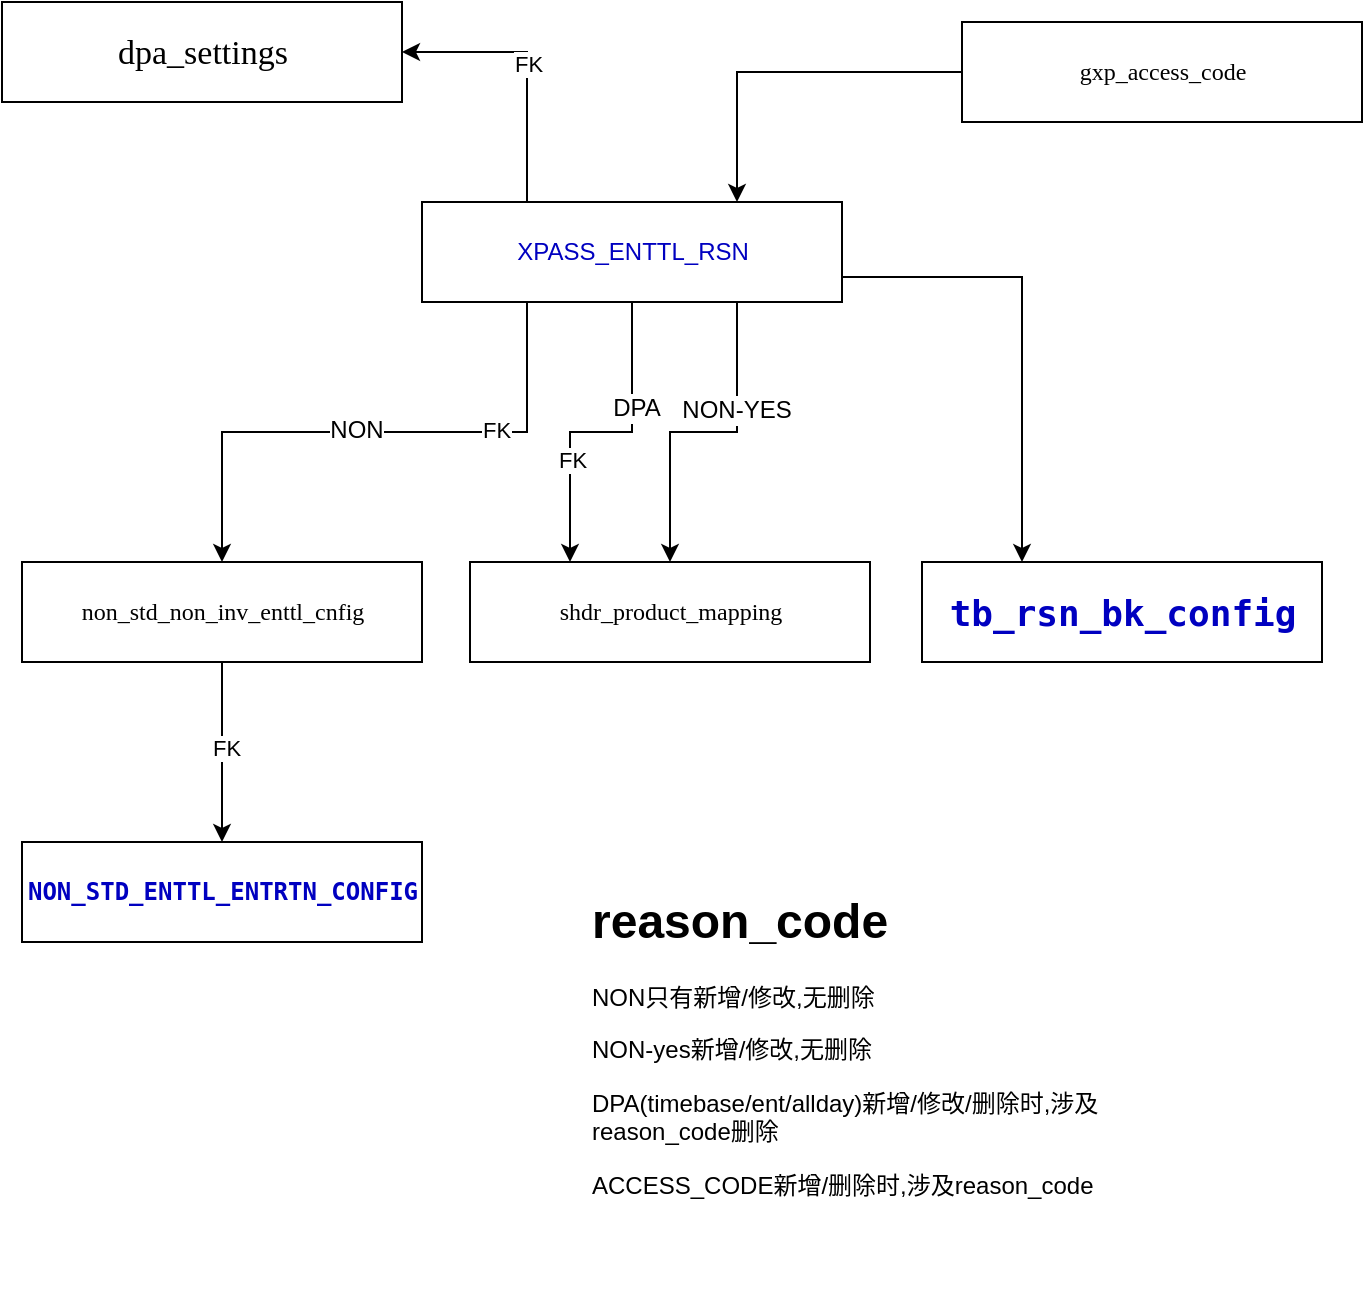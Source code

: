 <mxfile version="17.1.0" type="github">
  <diagram id="zZ_TgJNbVvpxCx87fyp5" name="Page-1">
    <mxGraphModel dx="1230" dy="752" grid="1" gridSize="10" guides="1" tooltips="1" connect="1" arrows="1" fold="1" page="1" pageScale="1" pageWidth="827" pageHeight="1169" math="0" shadow="0">
      <root>
        <mxCell id="0" />
        <mxCell id="1" parent="0" />
        <mxCell id="84mTH-gXEzK-3RzK_8ae-25" style="edgeStyle=orthogonalEdgeStyle;rounded=0;orthogonalLoop=1;jettySize=auto;html=1;exitX=0.25;exitY=1;exitDx=0;exitDy=0;fontSize=12;" parent="1" source="84mTH-gXEzK-3RzK_8ae-14" target="84mTH-gXEzK-3RzK_8ae-21" edge="1">
          <mxGeometry relative="1" as="geometry" />
        </mxCell>
        <mxCell id="84mTH-gXEzK-3RzK_8ae-27" value="NON" style="edgeLabel;html=1;align=center;verticalAlign=middle;resizable=0;points=[];fontSize=12;" parent="84mTH-gXEzK-3RzK_8ae-25" vertex="1" connectable="0">
          <mxGeometry x="0.064" y="-1" relative="1" as="geometry">
            <mxPoint as="offset" />
          </mxGeometry>
        </mxCell>
        <mxCell id="0J5WLrTJx40tkv2BNEWx-3" value="FK" style="edgeLabel;html=1;align=center;verticalAlign=middle;resizable=0;points=[];" vertex="1" connectable="0" parent="84mTH-gXEzK-3RzK_8ae-25">
          <mxGeometry x="-0.43" y="-1" relative="1" as="geometry">
            <mxPoint as="offset" />
          </mxGeometry>
        </mxCell>
        <mxCell id="84mTH-gXEzK-3RzK_8ae-29" style="edgeStyle=orthogonalEdgeStyle;rounded=0;orthogonalLoop=1;jettySize=auto;html=1;exitX=0.5;exitY=1;exitDx=0;exitDy=0;entryX=0.25;entryY=0;entryDx=0;entryDy=0;fontSize=12;" parent="1" source="84mTH-gXEzK-3RzK_8ae-14" target="84mTH-gXEzK-3RzK_8ae-28" edge="1">
          <mxGeometry relative="1" as="geometry" />
        </mxCell>
        <mxCell id="84mTH-gXEzK-3RzK_8ae-30" value="DPA" style="edgeLabel;html=1;align=center;verticalAlign=middle;resizable=0;points=[];fontSize=12;" parent="84mTH-gXEzK-3RzK_8ae-29" vertex="1" connectable="0">
          <mxGeometry x="-0.346" y="2" relative="1" as="geometry">
            <mxPoint as="offset" />
          </mxGeometry>
        </mxCell>
        <mxCell id="0J5WLrTJx40tkv2BNEWx-5" value="FK" style="edgeLabel;html=1;align=center;verticalAlign=middle;resizable=0;points=[];" vertex="1" connectable="0" parent="84mTH-gXEzK-3RzK_8ae-29">
          <mxGeometry x="0.366" y="1" relative="1" as="geometry">
            <mxPoint as="offset" />
          </mxGeometry>
        </mxCell>
        <mxCell id="84mTH-gXEzK-3RzK_8ae-31" style="edgeStyle=orthogonalEdgeStyle;rounded=0;orthogonalLoop=1;jettySize=auto;html=1;exitX=0.75;exitY=1;exitDx=0;exitDy=0;entryX=0.5;entryY=0;entryDx=0;entryDy=0;fontSize=12;" parent="1" source="84mTH-gXEzK-3RzK_8ae-14" target="84mTH-gXEzK-3RzK_8ae-28" edge="1">
          <mxGeometry relative="1" as="geometry" />
        </mxCell>
        <mxCell id="84mTH-gXEzK-3RzK_8ae-32" value="NON-YES" style="edgeLabel;html=1;align=center;verticalAlign=middle;resizable=0;points=[];fontSize=12;" parent="84mTH-gXEzK-3RzK_8ae-31" vertex="1" connectable="0">
          <mxGeometry x="-0.346" y="-1" relative="1" as="geometry">
            <mxPoint as="offset" />
          </mxGeometry>
        </mxCell>
        <mxCell id="cHhtbCE1MpWlHDYDx5-o-2" style="edgeStyle=orthogonalEdgeStyle;rounded=0;orthogonalLoop=1;jettySize=auto;html=1;exitX=1;exitY=0.75;exitDx=0;exitDy=0;entryX=0.25;entryY=0;entryDx=0;entryDy=0;" parent="1" source="84mTH-gXEzK-3RzK_8ae-14" target="cHhtbCE1MpWlHDYDx5-o-1" edge="1">
          <mxGeometry relative="1" as="geometry" />
        </mxCell>
        <mxCell id="0J5WLrTJx40tkv2BNEWx-2" value="FK" style="edgeStyle=orthogonalEdgeStyle;rounded=0;orthogonalLoop=1;jettySize=auto;html=1;exitX=0.25;exitY=0;exitDx=0;exitDy=0;entryX=1;entryY=0.5;entryDx=0;entryDy=0;" edge="1" parent="1" source="84mTH-gXEzK-3RzK_8ae-14" target="84mTH-gXEzK-3RzK_8ae-39">
          <mxGeometry relative="1" as="geometry" />
        </mxCell>
        <mxCell id="84mTH-gXEzK-3RzK_8ae-14" value="&lt;p style=&quot;background-color: rgb(255 , 255 , 255) ; color: rgb(51 , 51 , 51)&quot;&gt;&lt;span style=&quot;color: rgb(0 , 0 , 192)&quot;&gt;&lt;font style=&quot;font-size: 12px&quot;&gt;XPASS_ENTTL_RSN&lt;/font&gt;&lt;/span&gt;&lt;/p&gt;" style="html=1;" parent="1" vertex="1">
          <mxGeometry x="290" y="120" width="210" height="50" as="geometry" />
        </mxCell>
        <mxCell id="84mTH-gXEzK-3RzK_8ae-17" value="&lt;pre style=&quot;background-color: rgb(255 , 255 , 255) ; color: rgb(51 , 51 , 51)&quot;&gt;&lt;span style=&quot;color: rgb(0 , 0 , 192) ; font-weight: bold&quot;&gt;&lt;font style=&quot;font-size: 12px&quot;&gt;NON_STD_ENTTL_ENTRTN_CONFIG&lt;/font&gt;&lt;/span&gt;&lt;/pre&gt;" style="html=1;" parent="1" vertex="1">
          <mxGeometry x="90" y="440" width="200" height="50" as="geometry" />
        </mxCell>
        <mxCell id="84mTH-gXEzK-3RzK_8ae-26" style="edgeStyle=orthogonalEdgeStyle;rounded=0;orthogonalLoop=1;jettySize=auto;html=1;exitX=0.5;exitY=1;exitDx=0;exitDy=0;fontSize=12;" parent="1" source="84mTH-gXEzK-3RzK_8ae-21" target="84mTH-gXEzK-3RzK_8ae-17" edge="1">
          <mxGeometry relative="1" as="geometry" />
        </mxCell>
        <mxCell id="0J5WLrTJx40tkv2BNEWx-4" value="FK" style="edgeLabel;html=1;align=center;verticalAlign=middle;resizable=0;points=[];" vertex="1" connectable="0" parent="84mTH-gXEzK-3RzK_8ae-26">
          <mxGeometry x="-0.044" y="2" relative="1" as="geometry">
            <mxPoint as="offset" />
          </mxGeometry>
        </mxCell>
        <mxCell id="84mTH-gXEzK-3RzK_8ae-21" value="&lt;pre style=&quot;background-color: rgb(255 , 255 , 255) ; color: rgb(51 , 51 , 51)&quot;&gt;&lt;p class=&quot;p1&quot; style=&quot;margin: 0px ; font-stretch: normal ; line-height: normal ; font-family: &amp;#34;menlo&amp;#34; ; color: rgb(0 , 0 , 0)&quot;&gt;non_std_non_inv_enttl_cnfig&lt;/p&gt;&lt;/pre&gt;" style="html=1;" parent="1" vertex="1">
          <mxGeometry x="90" y="300" width="200" height="50" as="geometry" />
        </mxCell>
        <mxCell id="84mTH-gXEzK-3RzK_8ae-28" value="&lt;pre style=&quot;background-color: rgb(255 , 255 , 255) ; color: rgb(51 , 51 , 51)&quot;&gt;&lt;p class=&quot;p1&quot; style=&quot;margin: 0px ; font-stretch: normal ; line-height: normal ; font-family: &amp;#34;menlo&amp;#34; ; color: rgb(0 , 0 , 0)&quot;&gt;shdr_product_mapping&lt;/p&gt;&lt;/pre&gt;" style="html=1;" parent="1" vertex="1">
          <mxGeometry x="314" y="300" width="200" height="50" as="geometry" />
        </mxCell>
        <mxCell id="cHhtbCE1MpWlHDYDx5-o-5" style="edgeStyle=orthogonalEdgeStyle;rounded=0;orthogonalLoop=1;jettySize=auto;html=1;exitX=0;exitY=0.5;exitDx=0;exitDy=0;entryX=0.75;entryY=0;entryDx=0;entryDy=0;" parent="1" source="84mTH-gXEzK-3RzK_8ae-33" target="84mTH-gXEzK-3RzK_8ae-14" edge="1">
          <mxGeometry relative="1" as="geometry" />
        </mxCell>
        <mxCell id="84mTH-gXEzK-3RzK_8ae-33" value="&lt;pre style=&quot;background-color: rgb(255 , 255 , 255) ; color: rgb(51 , 51 , 51)&quot;&gt;&lt;p class=&quot;p1&quot; style=&quot;margin: 0px ; font-stretch: normal ; line-height: normal ; font-family: &amp;#34;menlo&amp;#34; ; color: rgb(0 , 0 , 0)&quot;&gt;gxp_access_code&lt;/p&gt;&lt;/pre&gt;" style="html=1;" parent="1" vertex="1">
          <mxGeometry x="560" y="30" width="200" height="50" as="geometry" />
        </mxCell>
        <mxCell id="84mTH-gXEzK-3RzK_8ae-36" value="&lt;h1&gt;reason_code&lt;/h1&gt;&lt;p&gt;NON只有新增/修改,无删除&lt;/p&gt;&lt;p&gt;NON-yes新增/修改,无删除&lt;br&gt;&lt;/p&gt;&lt;p&gt;DPA(timebase/ent/allday)新增/修改/删除时,涉及reason_code删除&lt;/p&gt;&lt;p&gt;ACCESS_CODE新增/删除时,涉及reason_code&lt;/p&gt;&lt;p&gt;&lt;br&gt;&lt;/p&gt;" style="text;html=1;strokeColor=none;fillColor=none;spacing=5;spacingTop=-20;whiteSpace=wrap;overflow=hidden;rounded=0;fontSize=12;" parent="1" vertex="1">
          <mxGeometry x="370" y="460" width="290" height="210" as="geometry" />
        </mxCell>
        <mxCell id="84mTH-gXEzK-3RzK_8ae-39" value="&lt;pre style=&quot;background-color: rgb(255 , 255 , 255) ; color: rgb(51 , 51 , 51)&quot;&gt;&lt;p class=&quot;p1&quot; style=&quot;margin: 0px ; font-stretch: normal ; font-size: 17px ; line-height: normal ; font-family: &amp;#34;menlo&amp;#34; ; color: rgb(0 , 0 , 0)&quot;&gt;dpa_settings&lt;/p&gt;&lt;/pre&gt;" style="html=1;" parent="1" vertex="1">
          <mxGeometry x="80" y="20" width="200" height="50" as="geometry" />
        </mxCell>
        <mxCell id="cHhtbCE1MpWlHDYDx5-o-1" value="&lt;pre style=&quot;background-color: rgb(255 , 255 , 255) ; color: rgb(51 , 51 , 51)&quot;&gt;&lt;pre style=&quot;font-family: , monospace ; font-size: 13.5pt&quot;&gt;&lt;span style=&quot;color: #0000c0 ; font-weight: bold&quot;&gt;tb_rsn_bk_config&lt;/span&gt;&lt;/pre&gt;&lt;/pre&gt;" style="html=1;" parent="1" vertex="1">
          <mxGeometry x="540" y="300" width="200" height="50" as="geometry" />
        </mxCell>
      </root>
    </mxGraphModel>
  </diagram>
</mxfile>
